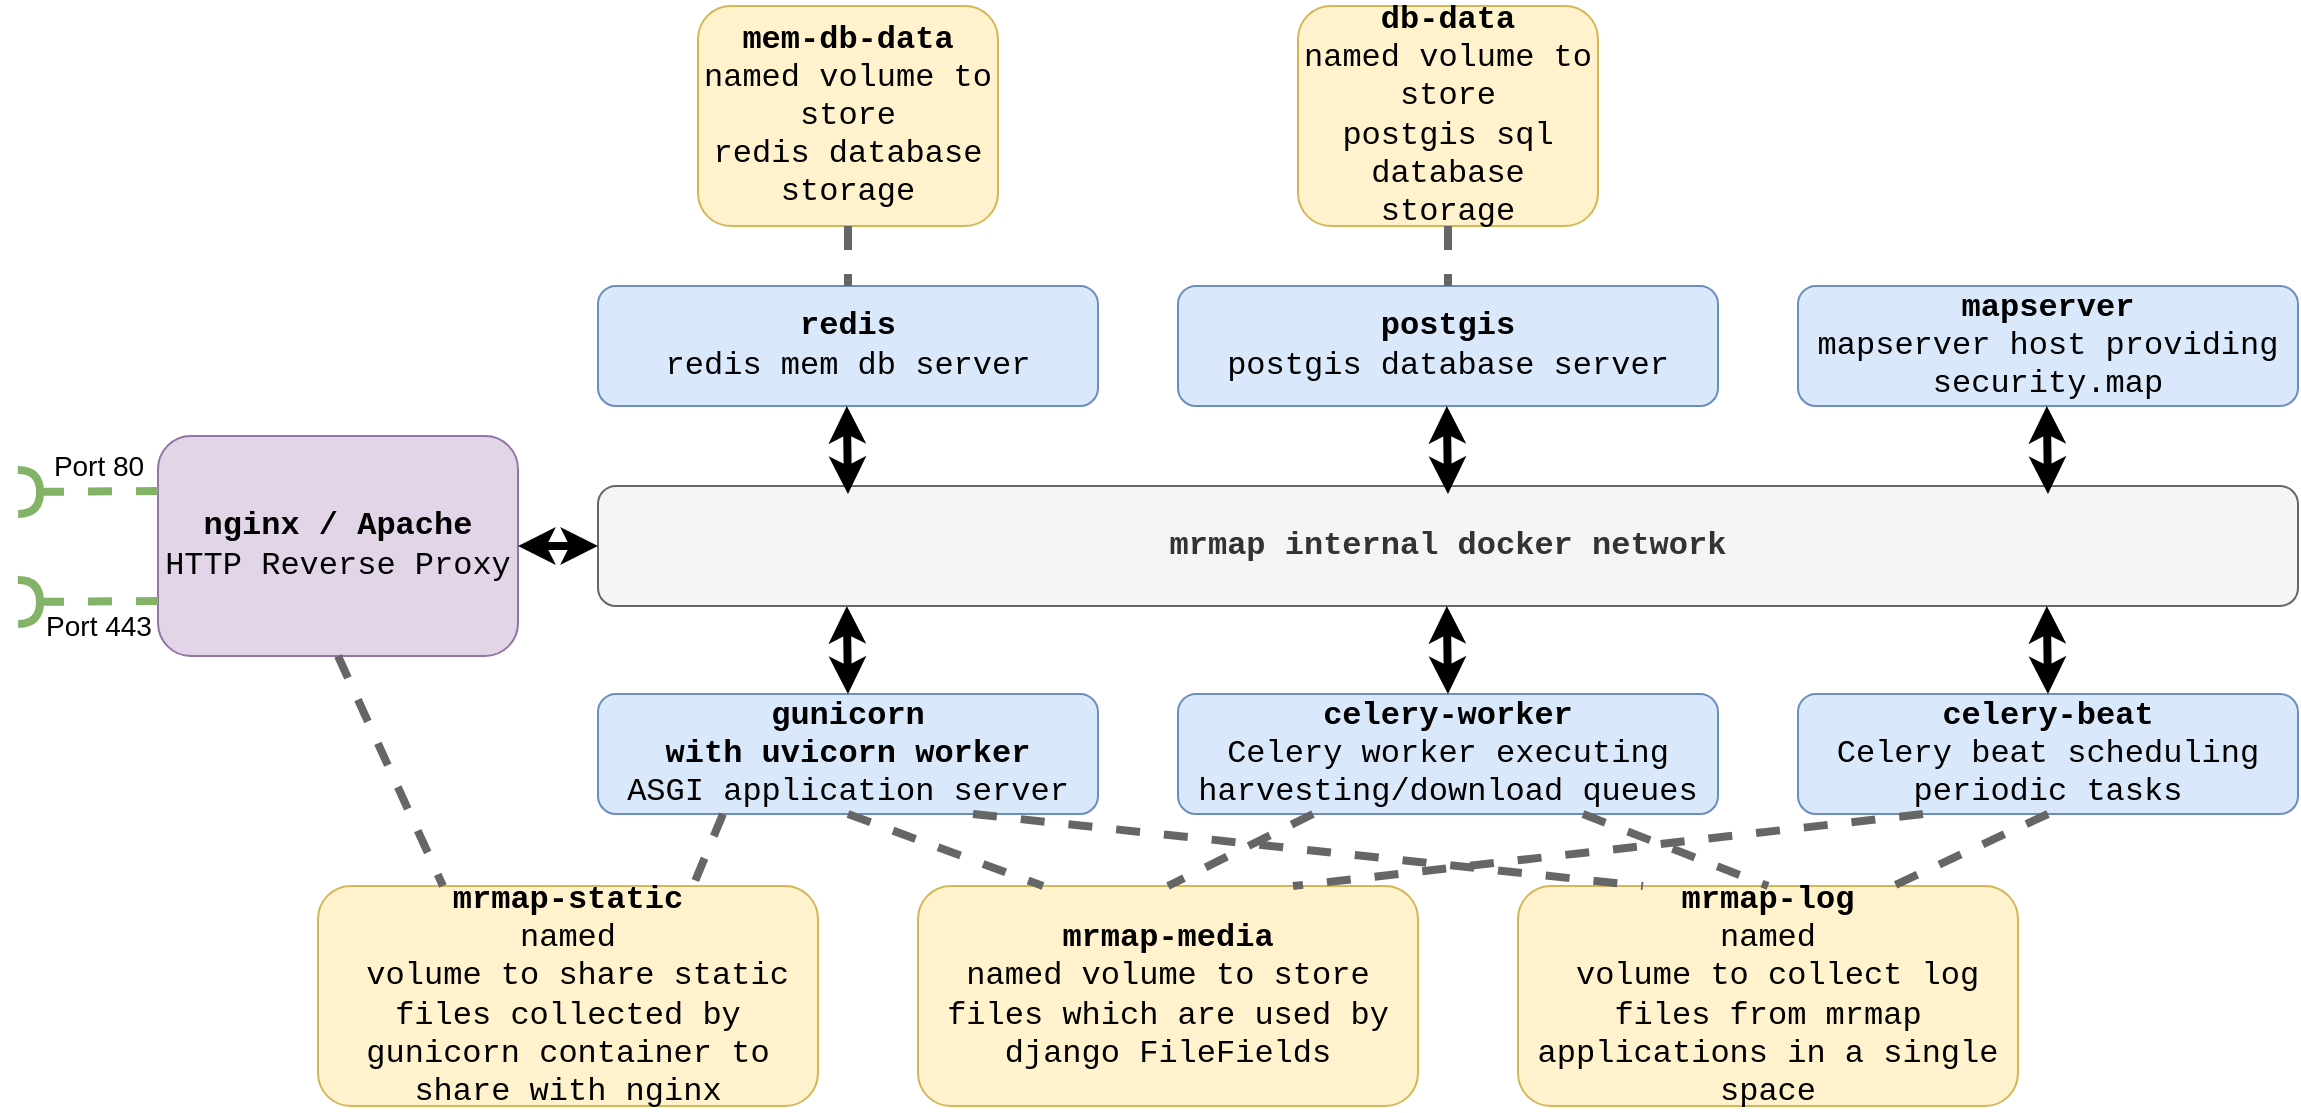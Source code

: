 <mxfile version="17.1.2" type="device"><diagram id="F1luIscRZNPnV9mhacil" name="Page-1"><mxGraphModel dx="2272" dy="2010" grid="1" gridSize="10" guides="1" tooltips="1" connect="1" arrows="1" fold="1" page="1" pageScale="1" pageWidth="850" pageHeight="1100" math="0" shadow="0"><root><mxCell id="0"/><mxCell id="1" parent="0"/><mxCell id="WHChVX9X3OTfIDIc31mm-1" value="&lt;div style=&quot;font-size: 16px&quot;&gt;&lt;font&gt;&lt;b style=&quot;font-size: 16px&quot;&gt;&lt;font style=&quot;font-size: 16px&quot;&gt;nginx / Apache&lt;/font&gt;&lt;/b&gt;&lt;/font&gt;&lt;/div&gt;&lt;div style=&quot;font-size: 16px&quot;&gt;&lt;font style=&quot;font-size: 16px&quot;&gt;HTTP Reverse Proxy&lt;br style=&quot;font-size: 16px&quot;&gt;&lt;/font&gt;&lt;/div&gt;" style="rounded=1;whiteSpace=wrap;html=1;fillColor=#e1d5e7;strokeColor=#9673a6;fontFamily=Courier New;fontSize=16;" parent="1" vertex="1"><mxGeometry x="-170" y="195" width="180" height="110" as="geometry"/></mxCell><mxCell id="WHChVX9X3OTfIDIc31mm-3" value="&lt;div style=&quot;font-size: 16px&quot;&gt;&lt;b&gt;gunicorn&lt;/b&gt;&lt;/div&gt;&lt;div style=&quot;font-size: 16px&quot;&gt;&lt;b&gt;with uvicorn worker&lt;/b&gt;&lt;/div&gt;&lt;div style=&quot;font-size: 16px&quot;&gt;&lt;font&gt;ASGI application server&lt;/font&gt;&lt;font style=&quot;font-size: 16px&quot;&gt;&lt;br style=&quot;font-size: 16px&quot;&gt;&lt;/font&gt;&lt;/div&gt;" style="rounded=1;whiteSpace=wrap;html=1;fillColor=#dae8fc;strokeColor=#6c8ebf;fontFamily=Courier New;fontSize=16;" parent="1" vertex="1"><mxGeometry x="50" y="324" width="250" height="60" as="geometry"/></mxCell><mxCell id="CVpZFZj98aiqDIkdmi8A-1" value="" style="endArrow=classic;html=1;fontFamily=Verdana;fontSize=16;entryX=0.5;entryY=0;entryDx=0;entryDy=0;exitX=0.214;exitY=1;exitDx=0;exitDy=0;exitPerimeter=0;strokeWidth=4;startArrow=classic;startFill=1;" parent="1" target="WHChVX9X3OTfIDIc31mm-3" edge="1"><mxGeometry width="50" height="50" relative="1" as="geometry"><mxPoint x="174.41" y="280" as="sourcePoint"/><mxPoint x="174.61" y="320" as="targetPoint"/></mxGeometry></mxCell><mxCell id="CVpZFZj98aiqDIkdmi8A-3" value="&lt;b&gt;mrmap internal docker network&lt;/b&gt;" style="rounded=1;whiteSpace=wrap;html=1;fillColor=#f5f5f5;strokeColor=#666666;fontFamily=Courier New;fontSize=16;fontColor=#333333;" parent="1" vertex="1"><mxGeometry x="50" y="220" width="850" height="60" as="geometry"/></mxCell><mxCell id="CVpZFZj98aiqDIkdmi8A-4" value="&lt;div style=&quot;font-size: 16px&quot;&gt;&lt;b&gt;celery-beat&lt;/b&gt;&lt;/div&gt;&lt;div style=&quot;font-size: 16px&quot;&gt;&lt;span&gt;Celery beat scheduling periodic tasks&lt;/span&gt;&lt;br&gt;&lt;/div&gt;" style="rounded=1;whiteSpace=wrap;html=1;fillColor=#dae8fc;strokeColor=#6c8ebf;fontFamily=Courier New;fontSize=16;" parent="1" vertex="1"><mxGeometry x="650" y="324" width="250" height="60" as="geometry"/></mxCell><mxCell id="CVpZFZj98aiqDIkdmi8A-5" value="&lt;div style=&quot;font-size: 16px&quot;&gt;&lt;b&gt;celery-worker&lt;/b&gt;&lt;/div&gt;&lt;div style=&quot;font-size: 16px&quot;&gt;&lt;span&gt;Celery worker executing harvesting/download queues&lt;/span&gt;&lt;br&gt;&lt;/div&gt;" style="rounded=1;whiteSpace=wrap;html=1;fillColor=#dae8fc;strokeColor=#6c8ebf;fontFamily=Courier New;fontSize=16;" parent="1" vertex="1"><mxGeometry x="340" y="324" width="270" height="60" as="geometry"/></mxCell><mxCell id="CVpZFZj98aiqDIkdmi8A-6" value="&lt;div style=&quot;font-size: 16px&quot;&gt;&lt;span&gt;&lt;b&gt;postgis&lt;/b&gt;&lt;/span&gt;&lt;/div&gt;&lt;div style=&quot;font-size: 16px&quot;&gt;&lt;span&gt;postgis database server&lt;/span&gt;&lt;br&gt;&lt;/div&gt;" style="rounded=1;whiteSpace=wrap;html=1;fillColor=#dae8fc;strokeColor=#6c8ebf;fontFamily=Courier New;fontSize=16;" parent="1" vertex="1"><mxGeometry x="340" y="120" width="270" height="60" as="geometry"/></mxCell><mxCell id="CVpZFZj98aiqDIkdmi8A-7" value="&lt;div style=&quot;font-size: 16px&quot;&gt;&lt;span&gt;&lt;b&gt;redis&lt;/b&gt;&lt;/span&gt;&lt;/div&gt;&lt;div style=&quot;font-size: 16px&quot;&gt;&lt;span&gt;redis mem db server&lt;/span&gt;&lt;br&gt;&lt;/div&gt;" style="rounded=1;whiteSpace=wrap;html=1;fillColor=#dae8fc;strokeColor=#6c8ebf;fontFamily=Courier New;fontSize=16;" parent="1" vertex="1"><mxGeometry x="50" y="120" width="250" height="60" as="geometry"/></mxCell><mxCell id="CVpZFZj98aiqDIkdmi8A-8" value="&lt;div style=&quot;font-size: 16px&quot;&gt;&lt;span&gt;&lt;b&gt;mapserver&lt;/b&gt;&lt;/span&gt;&lt;/div&gt;&lt;div style=&quot;font-size: 16px&quot;&gt;&lt;span&gt;mapserver host providing security.map&lt;/span&gt;&lt;br&gt;&lt;/div&gt;" style="rounded=1;whiteSpace=wrap;html=1;fillColor=#dae8fc;strokeColor=#6c8ebf;fontFamily=Courier New;fontSize=16;" parent="1" vertex="1"><mxGeometry x="650" y="120" width="250" height="60" as="geometry"/></mxCell><mxCell id="CVpZFZj98aiqDIkdmi8A-9" value="&lt;div style=&quot;font-size: 16px&quot;&gt;&lt;span&gt;&lt;b&gt;mrmap-static&lt;/b&gt;&lt;/span&gt;&lt;/div&gt;named&lt;div style=&quot;font-size: 16px&quot;&gt;&lt;span&gt;&amp;nbsp;volume to share static files collected by gunicorn container to share with nginx&lt;/span&gt;&lt;br&gt;&lt;/div&gt;" style="rounded=1;whiteSpace=wrap;html=1;fillColor=#fff2cc;strokeColor=#d6b656;fontFamily=Courier New;fontSize=16;" parent="1" vertex="1"><mxGeometry x="-90" y="420" width="250" height="110" as="geometry"/></mxCell><mxCell id="CVpZFZj98aiqDIkdmi8A-10" value="&lt;div style=&quot;font-size: 16px&quot;&gt;&lt;span&gt;&lt;b&gt;mrmap-media&lt;/b&gt;&lt;/span&gt;&lt;/div&gt;&lt;div style=&quot;font-size: 16px&quot;&gt;&lt;span&gt;named volume to store files which are used by django FileFields&lt;/span&gt;&lt;br&gt;&lt;/div&gt;" style="rounded=1;whiteSpace=wrap;html=1;fillColor=#fff2cc;strokeColor=#d6b656;fontFamily=Courier New;fontSize=16;" parent="1" vertex="1"><mxGeometry x="210" y="420" width="250" height="110" as="geometry"/></mxCell><mxCell id="CVpZFZj98aiqDIkdmi8A-11" value="&lt;div style=&quot;font-size: 16px&quot;&gt;&lt;span&gt;&lt;b&gt;mrmap-log&lt;/b&gt;&lt;/span&gt;&lt;/div&gt;named&lt;div style=&quot;font-size: 16px&quot;&gt;&lt;span&gt;&amp;nbsp;volume to collect log files from mrmap applications in a single space&lt;/span&gt;&lt;br&gt;&lt;/div&gt;" style="rounded=1;whiteSpace=wrap;html=1;fillColor=#fff2cc;strokeColor=#d6b656;fontFamily=Courier New;fontSize=16;" parent="1" vertex="1"><mxGeometry x="510" y="420" width="250" height="110" as="geometry"/></mxCell><mxCell id="CVpZFZj98aiqDIkdmi8A-12" value="&lt;div style=&quot;font-size: 16px&quot;&gt;&lt;span&gt;&lt;b&gt;db-data&lt;/b&gt;&lt;/span&gt;&lt;/div&gt;named volume to store&lt;div style=&quot;font-size: 16px&quot;&gt;&lt;span&gt;postgis sql database storage&lt;/span&gt;&lt;br&gt;&lt;/div&gt;" style="rounded=1;whiteSpace=wrap;html=1;fillColor=#fff2cc;strokeColor=#d6b656;fontFamily=Courier New;fontSize=16;" parent="1" vertex="1"><mxGeometry x="400" y="-20" width="150" height="110" as="geometry"/></mxCell><mxCell id="CVpZFZj98aiqDIkdmi8A-13" value="&lt;div style=&quot;font-size: 16px&quot;&gt;&lt;span&gt;&lt;b&gt;mem-db-data&lt;/b&gt;&lt;/span&gt;&lt;/div&gt;named volume to store&lt;div style=&quot;font-size: 16px&quot;&gt;&lt;span&gt;redis database storage&lt;/span&gt;&lt;br&gt;&lt;/div&gt;" style="rounded=1;whiteSpace=wrap;html=1;fillColor=#fff2cc;strokeColor=#d6b656;fontFamily=Courier New;fontSize=16;" parent="1" vertex="1"><mxGeometry x="100" y="-20" width="150" height="110" as="geometry"/></mxCell><mxCell id="CVpZFZj98aiqDIkdmi8A-15" value="" style="endArrow=classic;html=1;fontFamily=Verdana;fontSize=16;entryX=0.5;entryY=0;entryDx=0;entryDy=0;exitX=0.214;exitY=1;exitDx=0;exitDy=0;exitPerimeter=0;strokeWidth=4;startArrow=classic;startFill=1;" parent="1" edge="1"><mxGeometry width="50" height="50" relative="1" as="geometry"><mxPoint x="474.41" y="280" as="sourcePoint"/><mxPoint x="475.0" y="324" as="targetPoint"/></mxGeometry></mxCell><mxCell id="CVpZFZj98aiqDIkdmi8A-16" value="" style="endArrow=classic;html=1;fontFamily=Verdana;fontSize=16;entryX=0.5;entryY=0;entryDx=0;entryDy=0;exitX=0.214;exitY=1;exitDx=0;exitDy=0;exitPerimeter=0;strokeWidth=4;startArrow=classic;startFill=1;" parent="1" edge="1"><mxGeometry width="50" height="50" relative="1" as="geometry"><mxPoint x="774.41" y="280" as="sourcePoint"/><mxPoint x="775.0" y="324" as="targetPoint"/></mxGeometry></mxCell><mxCell id="CVpZFZj98aiqDIkdmi8A-17" value="" style="endArrow=classic;html=1;fontFamily=Verdana;fontSize=16;entryX=0.5;entryY=0;entryDx=0;entryDy=0;exitX=0.214;exitY=1;exitDx=0;exitDy=0;exitPerimeter=0;strokeWidth=4;startArrow=classic;startFill=1;" parent="1" edge="1"><mxGeometry width="50" height="50" relative="1" as="geometry"><mxPoint x="774.41" y="180" as="sourcePoint"/><mxPoint x="775.0" y="224" as="targetPoint"/></mxGeometry></mxCell><mxCell id="CVpZFZj98aiqDIkdmi8A-18" value="" style="endArrow=classic;html=1;fontFamily=Verdana;fontSize=16;entryX=0.5;entryY=0;entryDx=0;entryDy=0;exitX=0.214;exitY=1;exitDx=0;exitDy=0;exitPerimeter=0;strokeWidth=4;startArrow=classic;startFill=1;" parent="1" edge="1"><mxGeometry width="50" height="50" relative="1" as="geometry"><mxPoint x="474.41" y="180" as="sourcePoint"/><mxPoint x="475.0" y="224" as="targetPoint"/></mxGeometry></mxCell><mxCell id="CVpZFZj98aiqDIkdmi8A-19" value="" style="endArrow=classic;html=1;fontFamily=Verdana;fontSize=16;entryX=0.5;entryY=0;entryDx=0;entryDy=0;exitX=0.214;exitY=1;exitDx=0;exitDy=0;exitPerimeter=0;strokeWidth=4;startArrow=classic;startFill=1;" parent="1" edge="1"><mxGeometry width="50" height="50" relative="1" as="geometry"><mxPoint x="174.41" y="180" as="sourcePoint"/><mxPoint x="175.0" y="224" as="targetPoint"/></mxGeometry></mxCell><mxCell id="CVpZFZj98aiqDIkdmi8A-20" value="" style="endArrow=classic;html=1;fontFamily=Verdana;fontSize=16;entryX=0;entryY=0.5;entryDx=0;entryDy=0;exitX=1;exitY=0.5;exitDx=0;exitDy=0;strokeWidth=4;startArrow=classic;startFill=1;" parent="1" source="WHChVX9X3OTfIDIc31mm-1" target="CVpZFZj98aiqDIkdmi8A-3" edge="1"><mxGeometry width="50" height="50" relative="1" as="geometry"><mxPoint x="30.0" y="240" as="sourcePoint"/><mxPoint x="30.59" y="284" as="targetPoint"/></mxGeometry></mxCell><mxCell id="CVpZFZj98aiqDIkdmi8A-21" value="" style="endArrow=none;html=1;fontFamily=Verdana;fontSize=16;entryX=0.25;entryY=0;entryDx=0;entryDy=0;exitX=0.5;exitY=1;exitDx=0;exitDy=0;strokeWidth=4;startArrow=none;startFill=0;endFill=0;dashed=1;fillColor=#f5f5f5;strokeColor=#666666;" parent="1" source="WHChVX9X3OTfIDIc31mm-1" target="CVpZFZj98aiqDIkdmi8A-9" edge="1"><mxGeometry width="50" height="50" relative="1" as="geometry"><mxPoint x="-60.0" y="332" as="sourcePoint"/><mxPoint x="-59.41" y="376" as="targetPoint"/></mxGeometry></mxCell><mxCell id="CVpZFZj98aiqDIkdmi8A-22" value="" style="endArrow=none;html=1;fontFamily=Verdana;fontSize=16;entryX=0.75;entryY=0;entryDx=0;entryDy=0;exitX=0.25;exitY=1;exitDx=0;exitDy=0;strokeWidth=4;startArrow=none;startFill=0;endFill=0;dashed=1;fillColor=#f5f5f5;strokeColor=#666666;" parent="1" source="WHChVX9X3OTfIDIc31mm-3" target="CVpZFZj98aiqDIkdmi8A-9" edge="1"><mxGeometry width="50" height="50" relative="1" as="geometry"><mxPoint x="-105" y="290" as="sourcePoint"/><mxPoint x="-17.5" y="430" as="targetPoint"/></mxGeometry></mxCell><mxCell id="CVpZFZj98aiqDIkdmi8A-23" value="" style="endArrow=none;html=1;fontFamily=Verdana;fontSize=16;entryX=0.25;entryY=0;entryDx=0;entryDy=0;exitX=0.5;exitY=1;exitDx=0;exitDy=0;strokeWidth=4;startArrow=none;startFill=0;endFill=0;dashed=1;fillColor=#f5f5f5;strokeColor=#666666;" parent="1" source="WHChVX9X3OTfIDIc31mm-3" target="CVpZFZj98aiqDIkdmi8A-10" edge="1"><mxGeometry width="50" height="50" relative="1" as="geometry"><mxPoint x="122.5" y="394" as="sourcePoint"/><mxPoint x="107.5" y="430" as="targetPoint"/></mxGeometry></mxCell><mxCell id="CVpZFZj98aiqDIkdmi8A-24" value="" style="endArrow=none;html=1;fontFamily=Verdana;fontSize=16;entryX=0.5;entryY=0;entryDx=0;entryDy=0;exitX=0.25;exitY=1;exitDx=0;exitDy=0;strokeWidth=4;startArrow=none;startFill=0;endFill=0;dashed=1;fillColor=#f5f5f5;strokeColor=#666666;" parent="1" source="CVpZFZj98aiqDIkdmi8A-5" target="CVpZFZj98aiqDIkdmi8A-10" edge="1"><mxGeometry width="50" height="50" relative="1" as="geometry"><mxPoint x="247.5" y="394" as="sourcePoint"/><mxPoint x="282.5" y="430" as="targetPoint"/></mxGeometry></mxCell><mxCell id="CVpZFZj98aiqDIkdmi8A-25" value="" style="endArrow=none;html=1;fontFamily=Verdana;fontSize=16;entryX=0.75;entryY=0;entryDx=0;entryDy=0;exitX=0.25;exitY=1;exitDx=0;exitDy=0;strokeWidth=4;startArrow=none;startFill=0;endFill=0;dashed=1;fillColor=#f5f5f5;strokeColor=#666666;" parent="1" source="CVpZFZj98aiqDIkdmi8A-4" target="CVpZFZj98aiqDIkdmi8A-10" edge="1"><mxGeometry width="50" height="50" relative="1" as="geometry"><mxPoint x="497.5" y="384" as="sourcePoint"/><mxPoint x="425" y="420" as="targetPoint"/></mxGeometry></mxCell><mxCell id="CVpZFZj98aiqDIkdmi8A-26" value="" style="endArrow=none;html=1;fontFamily=Verdana;fontSize=16;entryX=0.75;entryY=0;entryDx=0;entryDy=0;exitX=0.5;exitY=1;exitDx=0;exitDy=0;strokeWidth=4;startArrow=none;startFill=0;endFill=0;dashed=1;fillColor=#f5f5f5;strokeColor=#666666;" parent="1" source="CVpZFZj98aiqDIkdmi8A-4" target="CVpZFZj98aiqDIkdmi8A-11" edge="1"><mxGeometry width="50" height="50" relative="1" as="geometry"><mxPoint x="1005" y="370" as="sourcePoint"/><mxPoint x="690" y="406" as="targetPoint"/></mxGeometry></mxCell><mxCell id="CVpZFZj98aiqDIkdmi8A-27" value="" style="endArrow=none;html=1;fontFamily=Verdana;fontSize=16;entryX=0.5;entryY=0;entryDx=0;entryDy=0;exitX=0.75;exitY=1;exitDx=0;exitDy=0;strokeWidth=4;startArrow=none;startFill=0;endFill=0;dashed=1;fillColor=#f5f5f5;strokeColor=#666666;" parent="1" source="CVpZFZj98aiqDIkdmi8A-5" target="CVpZFZj98aiqDIkdmi8A-11" edge="1"><mxGeometry width="50" height="50" relative="1" as="geometry"><mxPoint x="785" y="394" as="sourcePoint"/><mxPoint x="707.5" y="430" as="targetPoint"/></mxGeometry></mxCell><mxCell id="CVpZFZj98aiqDIkdmi8A-28" value="" style="endArrow=none;html=1;fontFamily=Verdana;fontSize=16;entryX=0.25;entryY=0;entryDx=0;entryDy=0;strokeWidth=4;startArrow=none;startFill=0;endFill=0;dashed=1;exitX=0.75;exitY=1;exitDx=0;exitDy=0;fillColor=#f5f5f5;strokeColor=#666666;" parent="1" source="WHChVX9X3OTfIDIc31mm-3" target="CVpZFZj98aiqDIkdmi8A-11" edge="1"><mxGeometry width="50" height="50" relative="1" as="geometry"><mxPoint x="290" y="400" as="sourcePoint"/><mxPoint x="552.5" y="420" as="targetPoint"/></mxGeometry></mxCell><mxCell id="CVpZFZj98aiqDIkdmi8A-29" value="" style="endArrow=none;html=1;fontFamily=Verdana;fontSize=16;entryX=0.5;entryY=0;entryDx=0;entryDy=0;exitX=0.5;exitY=1;exitDx=0;exitDy=0;strokeWidth=4;startArrow=none;startFill=0;endFill=0;dashed=1;fillColor=#f5f5f5;strokeColor=#666666;" parent="1" source="CVpZFZj98aiqDIkdmi8A-13" target="CVpZFZj98aiqDIkdmi8A-7" edge="1"><mxGeometry width="50" height="50" relative="1" as="geometry"><mxPoint x="122.5" y="394" as="sourcePoint"/><mxPoint x="107.5" y="430" as="targetPoint"/></mxGeometry></mxCell><mxCell id="CVpZFZj98aiqDIkdmi8A-30" value="" style="endArrow=none;html=1;fontFamily=Verdana;fontSize=16;entryX=0.5;entryY=0;entryDx=0;entryDy=0;exitX=0.5;exitY=1;exitDx=0;exitDy=0;strokeWidth=4;startArrow=none;startFill=0;endFill=0;dashed=1;fillColor=#f5f5f5;strokeColor=#666666;" parent="1" source="CVpZFZj98aiqDIkdmi8A-12" target="CVpZFZj98aiqDIkdmi8A-6" edge="1"><mxGeometry width="50" height="50" relative="1" as="geometry"><mxPoint x="185" y="100" as="sourcePoint"/><mxPoint x="185" y="130" as="targetPoint"/></mxGeometry></mxCell><mxCell id="CVpZFZj98aiqDIkdmi8A-32" value="" style="endArrow=none;html=1;fontFamily=Verdana;fontSize=16;entryX=0;entryY=0.25;entryDx=0;entryDy=0;strokeWidth=4;startArrow=halfCircle;startFill=0;endFill=0;dashed=1;fillColor=#d5e8d4;strokeColor=#82b366;" parent="1" target="WHChVX9X3OTfIDIc31mm-1" edge="1"><mxGeometry width="50" height="50" relative="1" as="geometry"><mxPoint x="-240" y="223" as="sourcePoint"/><mxPoint x="-257.5" y="340" as="targetPoint"/></mxGeometry></mxCell><mxCell id="CVpZFZj98aiqDIkdmi8A-34" value="&lt;font style=&quot;font-size: 14px&quot;&gt;Port 80&lt;/font&gt;" style="edgeLabel;html=1;align=center;verticalAlign=middle;resizable=0;points=[];" parent="CVpZFZj98aiqDIkdmi8A-32" vertex="1" connectable="0"><mxGeometry x="-0.286" y="-1" relative="1" as="geometry"><mxPoint x="15" y="-14" as="offset"/></mxGeometry></mxCell><mxCell id="CVpZFZj98aiqDIkdmi8A-33" value="" style="endArrow=none;html=1;fontFamily=Verdana;fontSize=16;entryX=0;entryY=0.75;entryDx=0;entryDy=0;strokeWidth=4;startArrow=halfCircle;startFill=0;endFill=0;dashed=1;fillColor=#d5e8d4;strokeColor=#82b366;" parent="1" target="WHChVX9X3OTfIDIc31mm-1" edge="1"><mxGeometry width="50" height="50" relative="1" as="geometry"><mxPoint x="-240" y="278" as="sourcePoint"/><mxPoint x="-160" y="245" as="targetPoint"/></mxGeometry></mxCell><mxCell id="CVpZFZj98aiqDIkdmi8A-35" value="&lt;font style=&quot;font-size: 14px&quot;&gt;Port 443&lt;/font&gt;" style="edgeLabel;html=1;align=center;verticalAlign=middle;resizable=0;points=[];" parent="CVpZFZj98aiqDIkdmi8A-33" vertex="1" connectable="0"><mxGeometry x="0.286" y="1" relative="1" as="geometry"><mxPoint x="-5" y="13" as="offset"/></mxGeometry></mxCell></root></mxGraphModel></diagram></mxfile>